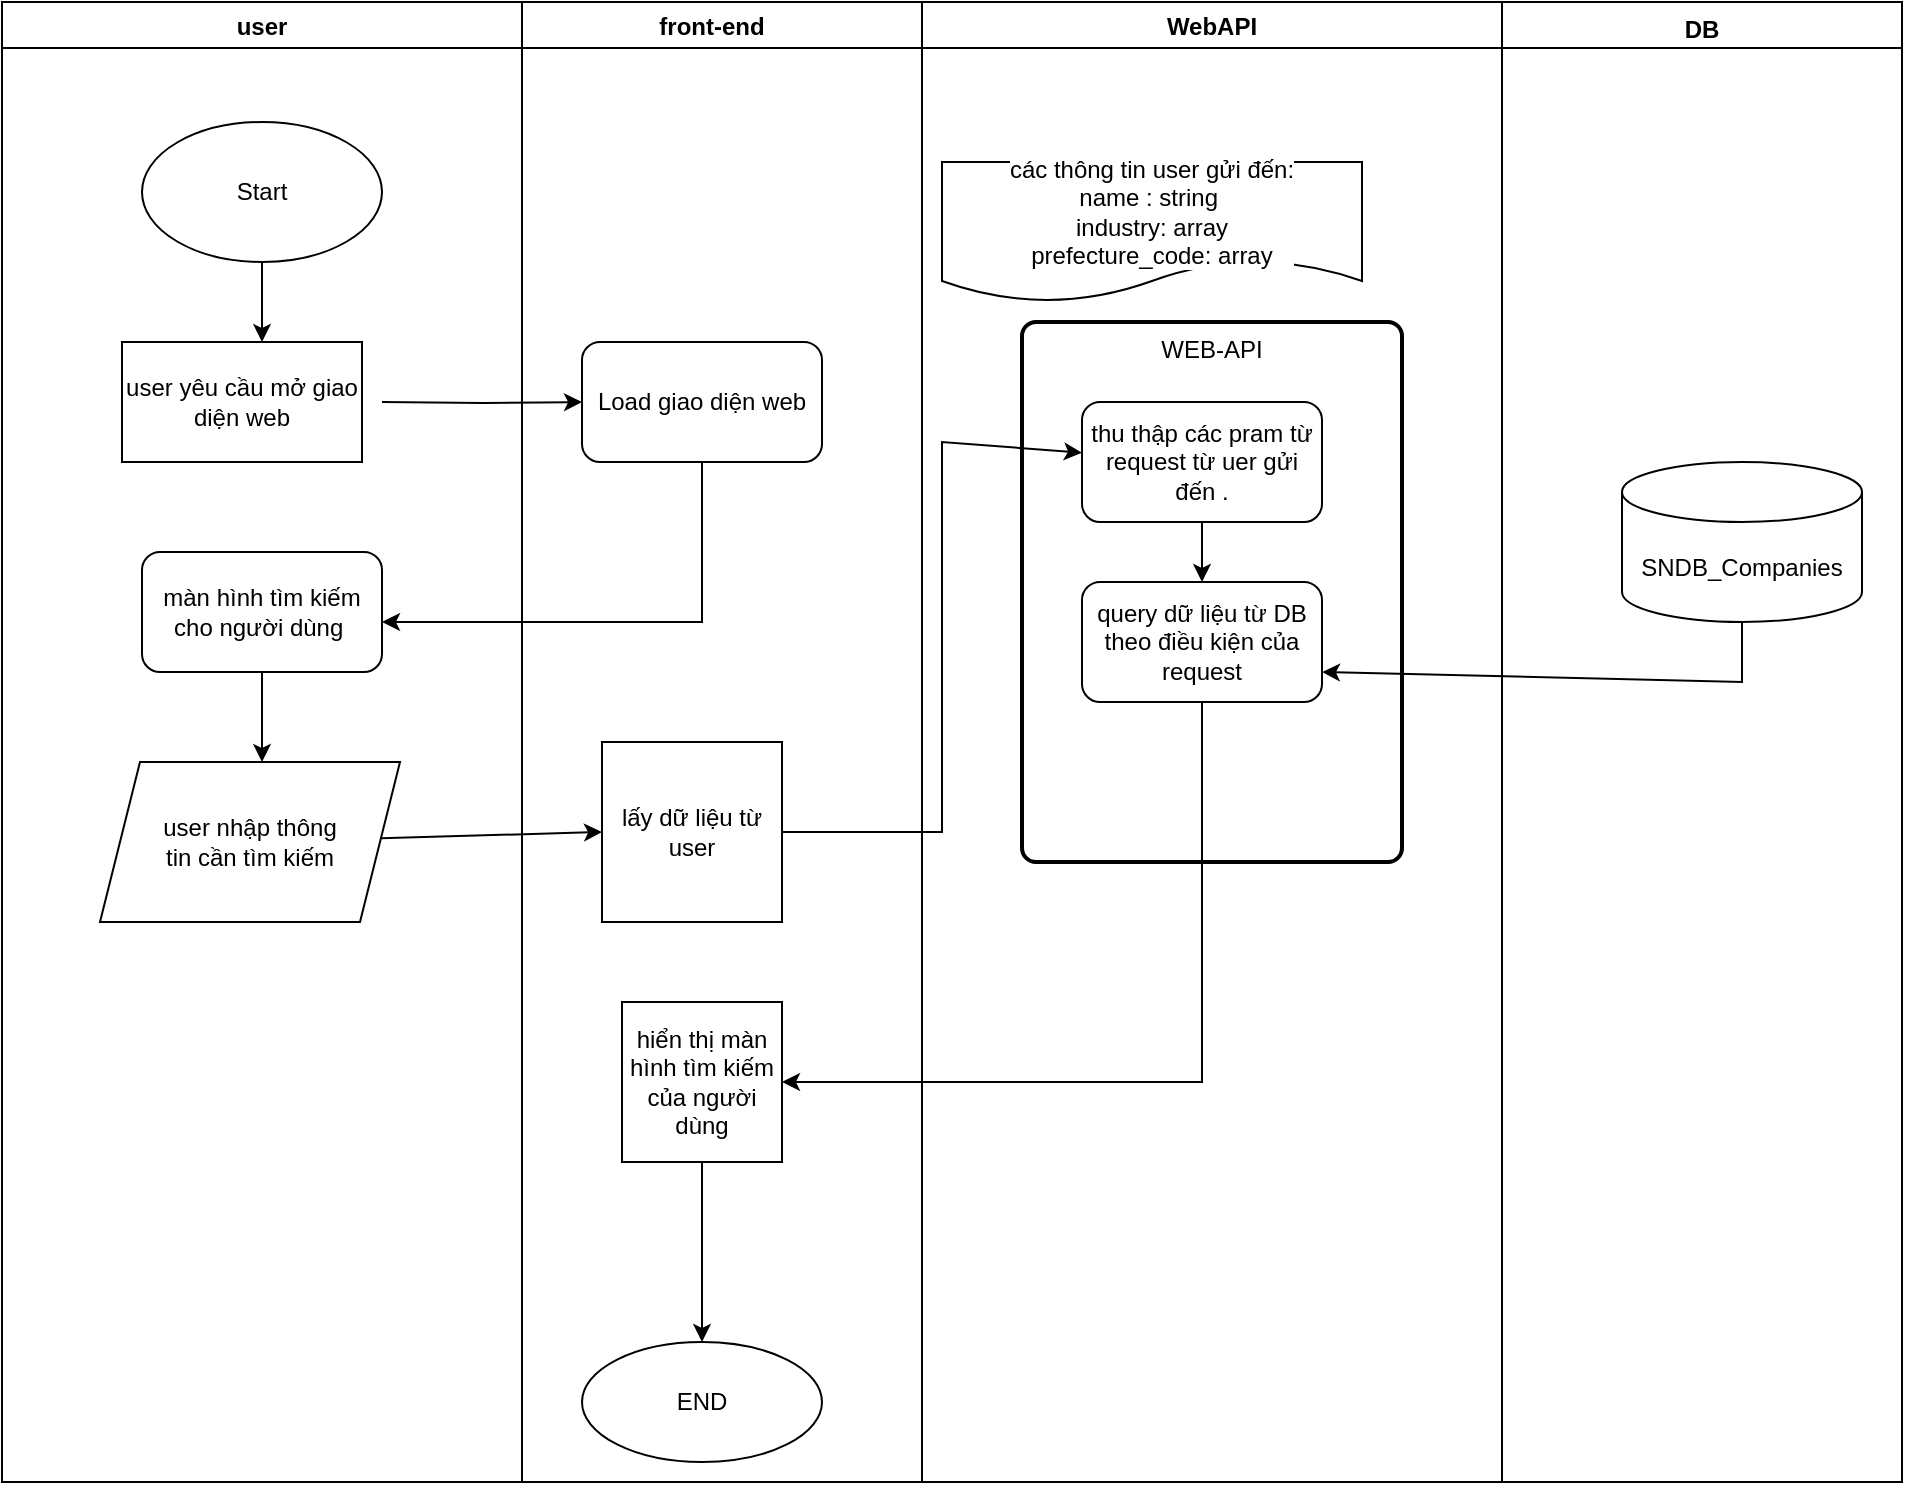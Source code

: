 <mxfile version="20.2.8" type="github">
  <diagram name="Page-1" id="74e2e168-ea6b-b213-b513-2b3c1d86103e">
    <mxGraphModel dx="1350" dy="773" grid="1" gridSize="10" guides="1" tooltips="1" connect="1" arrows="1" fold="1" page="1" pageScale="1" pageWidth="1100" pageHeight="850" background="none" math="0" shadow="0">
      <root>
        <mxCell id="0" />
        <mxCell id="1" parent="0" />
        <mxCell id="SqcTT22bL6kexuG86sE3-2" value="front-end   " style="swimlane;" vertex="1" parent="1">
          <mxGeometry x="280" y="90" width="200" height="740" as="geometry" />
        </mxCell>
        <mxCell id="SqcTT22bL6kexuG86sE3-15" value="Load giao diện web" style="whiteSpace=wrap;html=1;rounded=1;" vertex="1" parent="SqcTT22bL6kexuG86sE3-2">
          <mxGeometry x="30" y="170" width="120" height="60" as="geometry" />
        </mxCell>
        <mxCell id="SqcTT22bL6kexuG86sE3-1" value="user" style="swimlane;" vertex="1" parent="SqcTT22bL6kexuG86sE3-2">
          <mxGeometry x="-260" width="260" height="740" as="geometry" />
        </mxCell>
        <mxCell id="SqcTT22bL6kexuG86sE3-14" value="" style="edgeStyle=orthogonalEdgeStyle;rounded=0;orthogonalLoop=1;jettySize=auto;html=1;" edge="1" parent="SqcTT22bL6kexuG86sE3-1" source="SqcTT22bL6kexuG86sE3-6">
          <mxGeometry relative="1" as="geometry">
            <mxPoint x="130" y="170" as="targetPoint" />
          </mxGeometry>
        </mxCell>
        <mxCell id="SqcTT22bL6kexuG86sE3-6" value="Start" style="ellipse;whiteSpace=wrap;html=1;" vertex="1" parent="SqcTT22bL6kexuG86sE3-1">
          <mxGeometry x="70" y="60" width="120" height="70" as="geometry" />
        </mxCell>
        <mxCell id="SqcTT22bL6kexuG86sE3-17" value="user yêu cầu mở giao diện web" style="rounded=0;whiteSpace=wrap;html=1;" vertex="1" parent="SqcTT22bL6kexuG86sE3-1">
          <mxGeometry x="60" y="170" width="120" height="60" as="geometry" />
        </mxCell>
        <mxCell id="SqcTT22bL6kexuG86sE3-20" value="màn hình tìm kiếm cho người dùng&amp;nbsp;" style="rounded=1;whiteSpace=wrap;html=1;" vertex="1" parent="SqcTT22bL6kexuG86sE3-1">
          <mxGeometry x="70" y="275" width="120" height="60" as="geometry" />
        </mxCell>
        <mxCell id="SqcTT22bL6kexuG86sE3-22" value="user nhập thông &lt;br&gt;tin cần tìm kiếm" style="shape=parallelogram;perimeter=parallelogramPerimeter;whiteSpace=wrap;html=1;fixedSize=1;" vertex="1" parent="SqcTT22bL6kexuG86sE3-1">
          <mxGeometry x="49" y="380" width="150" height="80" as="geometry" />
        </mxCell>
        <mxCell id="SqcTT22bL6kexuG86sE3-23" value="" style="endArrow=classic;html=1;rounded=0;exitX=0.5;exitY=1;exitDx=0;exitDy=0;" edge="1" parent="SqcTT22bL6kexuG86sE3-1" source="SqcTT22bL6kexuG86sE3-20">
          <mxGeometry width="50" height="50" relative="1" as="geometry">
            <mxPoint x="500" y="360" as="sourcePoint" />
            <mxPoint x="130" y="380" as="targetPoint" />
          </mxGeometry>
        </mxCell>
        <mxCell id="SqcTT22bL6kexuG86sE3-16" value="" style="edgeStyle=orthogonalEdgeStyle;rounded=0;orthogonalLoop=1;jettySize=auto;html=1;" edge="1" parent="SqcTT22bL6kexuG86sE3-2" target="SqcTT22bL6kexuG86sE3-15">
          <mxGeometry relative="1" as="geometry">
            <mxPoint x="-70" y="200" as="sourcePoint" />
          </mxGeometry>
        </mxCell>
        <mxCell id="SqcTT22bL6kexuG86sE3-21" value="" style="endArrow=classic;html=1;rounded=0;exitX=0.5;exitY=1;exitDx=0;exitDy=0;" edge="1" parent="SqcTT22bL6kexuG86sE3-2" source="SqcTT22bL6kexuG86sE3-15">
          <mxGeometry width="50" height="50" relative="1" as="geometry">
            <mxPoint x="240" y="370" as="sourcePoint" />
            <mxPoint x="-70" y="310" as="targetPoint" />
            <Array as="points">
              <mxPoint x="90" y="310" />
            </Array>
          </mxGeometry>
        </mxCell>
        <mxCell id="SqcTT22bL6kexuG86sE3-25" value="lấy dữ liệu từ user" style="whiteSpace=wrap;html=1;aspect=fixed;" vertex="1" parent="SqcTT22bL6kexuG86sE3-2">
          <mxGeometry x="40" y="370" width="90" height="90" as="geometry" />
        </mxCell>
        <mxCell id="SqcTT22bL6kexuG86sE3-26" value="" style="endArrow=classic;html=1;rounded=0;entryX=0;entryY=0.5;entryDx=0;entryDy=0;" edge="1" parent="SqcTT22bL6kexuG86sE3-2" source="SqcTT22bL6kexuG86sE3-22" target="SqcTT22bL6kexuG86sE3-25">
          <mxGeometry width="50" height="50" relative="1" as="geometry">
            <mxPoint x="240" y="360" as="sourcePoint" />
            <mxPoint x="290" y="310" as="targetPoint" />
          </mxGeometry>
        </mxCell>
        <mxCell id="SqcTT22bL6kexuG86sE3-36" value="hiển thị màn hình tìm kiếm của người dùng" style="whiteSpace=wrap;html=1;aspect=fixed;labelBackgroundColor=#ffffff;" vertex="1" parent="SqcTT22bL6kexuG86sE3-2">
          <mxGeometry x="50" y="500" width="80" height="80" as="geometry" />
        </mxCell>
        <mxCell id="SqcTT22bL6kexuG86sE3-4" value="DB" style="swimlane;verticalAlign=top;" vertex="1" parent="1">
          <mxGeometry x="770" y="90" width="200" height="740" as="geometry" />
        </mxCell>
        <mxCell id="SqcTT22bL6kexuG86sE3-5" value="SNDB_Companies" style="shape=cylinder3;whiteSpace=wrap;html=1;boundedLbl=1;backgroundOutline=1;size=15;" vertex="1" parent="SqcTT22bL6kexuG86sE3-4">
          <mxGeometry x="60" y="230" width="120" height="80" as="geometry" />
        </mxCell>
        <mxCell id="SqcTT22bL6kexuG86sE3-3" value="WebAPI" style="swimlane;" vertex="1" parent="SqcTT22bL6kexuG86sE3-4">
          <mxGeometry x="-290" width="290" height="740" as="geometry" />
        </mxCell>
        <mxCell id="SqcTT22bL6kexuG86sE3-27" value="WEB-API" style="rounded=1;whiteSpace=wrap;html=1;absoluteArcSize=1;arcSize=14;strokeWidth=2;verticalAlign=top;" vertex="1" parent="SqcTT22bL6kexuG86sE3-3">
          <mxGeometry x="50" y="160" width="190" height="270" as="geometry" />
        </mxCell>
        <mxCell id="SqcTT22bL6kexuG86sE3-28" value="thu thập các pram từ request từ uer gửi đến ." style="rounded=1;whiteSpace=wrap;html=1;labelBackgroundColor=#ffffff;" vertex="1" parent="SqcTT22bL6kexuG86sE3-3">
          <mxGeometry x="80" y="200" width="120" height="60" as="geometry" />
        </mxCell>
        <mxCell id="SqcTT22bL6kexuG86sE3-30" value="các thông tin user gửi đến:&lt;br&gt;name : string&amp;nbsp;&lt;br&gt;industry: array&lt;br&gt;prefecture_code: array" style="shape=document;whiteSpace=wrap;html=1;boundedLbl=1;labelBackgroundColor=#ffffff;" vertex="1" parent="SqcTT22bL6kexuG86sE3-3">
          <mxGeometry x="10" y="80" width="210" height="70" as="geometry" />
        </mxCell>
        <mxCell id="SqcTT22bL6kexuG86sE3-33" value="query dữ liệu từ DB theo điều kiện của request" style="whiteSpace=wrap;html=1;rounded=1;labelBackgroundColor=#ffffff;" vertex="1" parent="SqcTT22bL6kexuG86sE3-3">
          <mxGeometry x="80" y="290" width="120" height="60" as="geometry" />
        </mxCell>
        <mxCell id="SqcTT22bL6kexuG86sE3-34" value="" style="edgeStyle=orthogonalEdgeStyle;rounded=0;orthogonalLoop=1;jettySize=auto;html=1;" edge="1" parent="SqcTT22bL6kexuG86sE3-3" source="SqcTT22bL6kexuG86sE3-28" target="SqcTT22bL6kexuG86sE3-33">
          <mxGeometry relative="1" as="geometry" />
        </mxCell>
        <mxCell id="SqcTT22bL6kexuG86sE3-39" value="" style="endArrow=classic;html=1;rounded=0;entryX=1;entryY=0.75;entryDx=0;entryDy=0;" edge="1" parent="SqcTT22bL6kexuG86sE3-4" source="SqcTT22bL6kexuG86sE3-5" target="SqcTT22bL6kexuG86sE3-33">
          <mxGeometry relative="1" as="geometry">
            <mxPoint x="-270" y="340" as="sourcePoint" />
            <mxPoint x="-100" y="340" as="targetPoint" />
            <Array as="points">
              <mxPoint x="120" y="340" />
            </Array>
          </mxGeometry>
        </mxCell>
        <mxCell id="SqcTT22bL6kexuG86sE3-29" value="" style="endArrow=classic;html=1;rounded=0;exitX=1;exitY=0.5;exitDx=0;exitDy=0;" edge="1" parent="1" source="SqcTT22bL6kexuG86sE3-25" target="SqcTT22bL6kexuG86sE3-28">
          <mxGeometry width="50" height="50" relative="1" as="geometry">
            <mxPoint x="520" y="440" as="sourcePoint" />
            <mxPoint x="510" y="500" as="targetPoint" />
            <Array as="points">
              <mxPoint x="490" y="505" />
              <mxPoint x="490" y="310" />
            </Array>
          </mxGeometry>
        </mxCell>
        <mxCell id="SqcTT22bL6kexuG86sE3-35" value="" style="endArrow=classic;html=1;rounded=0;entryX=1;entryY=0.5;entryDx=0;entryDy=0;" edge="1" parent="1" source="SqcTT22bL6kexuG86sE3-33" target="SqcTT22bL6kexuG86sE3-36">
          <mxGeometry width="50" height="50" relative="1" as="geometry">
            <mxPoint x="520" y="430" as="sourcePoint" />
            <mxPoint x="390" y="600" as="targetPoint" />
            <Array as="points">
              <mxPoint x="620" y="630" />
            </Array>
          </mxGeometry>
        </mxCell>
        <mxCell id="SqcTT22bL6kexuG86sE3-37" value="END" style="ellipse;whiteSpace=wrap;html=1;labelBackgroundColor=#ffffff;" vertex="1" parent="1">
          <mxGeometry x="310" y="760" width="120" height="60" as="geometry" />
        </mxCell>
        <mxCell id="SqcTT22bL6kexuG86sE3-38" value="" style="edgeStyle=orthogonalEdgeStyle;rounded=0;orthogonalLoop=1;jettySize=auto;html=1;" edge="1" parent="1" source="SqcTT22bL6kexuG86sE3-36" target="SqcTT22bL6kexuG86sE3-37">
          <mxGeometry relative="1" as="geometry" />
        </mxCell>
      </root>
    </mxGraphModel>
  </diagram>
</mxfile>
